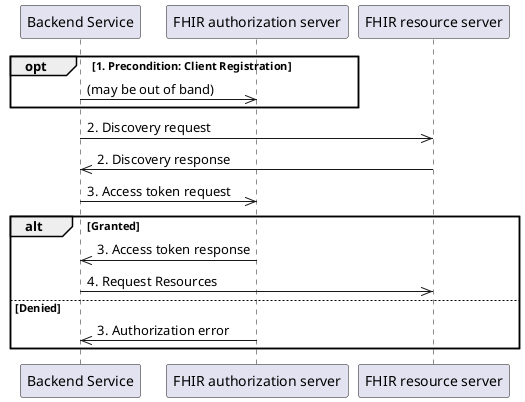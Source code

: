@startuml
participant App as "Backend Service"
participant "FHIR authorization server" as EHR
participant "FHIR resource server" as FHIR

opt  1. Precondition: Client Registration
    App ->> EHR: (may be out of band)
end
App ->> FHIR: 2. Discovery request
FHIR ->> App: 2. Discovery response
App ->> EHR: 3. Access token request
alt Granted
    EHR ->> App: 3. Access token response
    App ->> FHIR: 4. Request Resources
else Denied
    EHR ->> App: 3. Authorization error
end
@enduml
